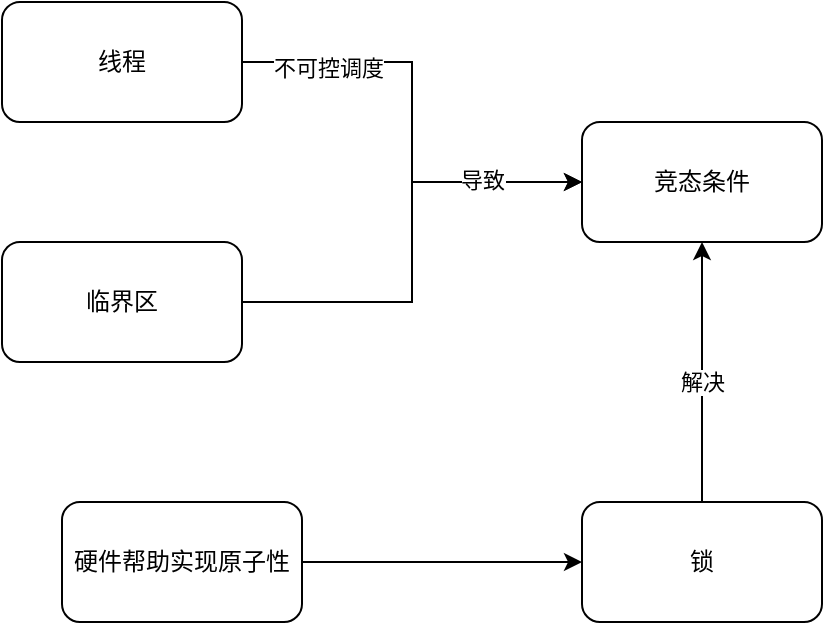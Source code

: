 <mxfile version="26.2.12">
  <diagram name="第 1 页" id="EusF1WJx1OdpRj9fLSZE">
    <mxGraphModel dx="1044" dy="538" grid="1" gridSize="10" guides="1" tooltips="1" connect="1" arrows="1" fold="1" page="1" pageScale="1" pageWidth="827" pageHeight="1169" math="0" shadow="0">
      <root>
        <mxCell id="0" />
        <mxCell id="1" parent="0" />
        <mxCell id="B4I1jJiBlW6cmj81__Au-4" style="edgeStyle=orthogonalEdgeStyle;rounded=0;orthogonalLoop=1;jettySize=auto;html=1;exitX=1;exitY=0.5;exitDx=0;exitDy=0;" edge="1" parent="1" source="B4I1jJiBlW6cmj81__Au-1" target="B4I1jJiBlW6cmj81__Au-2">
          <mxGeometry relative="1" as="geometry" />
        </mxCell>
        <mxCell id="B4I1jJiBlW6cmj81__Au-8" value="不可控调度" style="edgeLabel;html=1;align=center;verticalAlign=middle;resizable=0;points=[];" vertex="1" connectable="0" parent="B4I1jJiBlW6cmj81__Au-4">
          <mxGeometry x="-0.625" y="-3" relative="1" as="geometry">
            <mxPoint as="offset" />
          </mxGeometry>
        </mxCell>
        <mxCell id="B4I1jJiBlW6cmj81__Au-1" value="线程" style="rounded=1;whiteSpace=wrap;html=1;" vertex="1" parent="1">
          <mxGeometry x="100" y="100" width="120" height="60" as="geometry" />
        </mxCell>
        <mxCell id="B4I1jJiBlW6cmj81__Au-2" value="竞态条件" style="rounded=1;whiteSpace=wrap;html=1;" vertex="1" parent="1">
          <mxGeometry x="390" y="160" width="120" height="60" as="geometry" />
        </mxCell>
        <mxCell id="B4I1jJiBlW6cmj81__Au-5" style="edgeStyle=orthogonalEdgeStyle;rounded=0;orthogonalLoop=1;jettySize=auto;html=1;entryX=0;entryY=0.5;entryDx=0;entryDy=0;" edge="1" parent="1" source="B4I1jJiBlW6cmj81__Au-3" target="B4I1jJiBlW6cmj81__Au-2">
          <mxGeometry relative="1" as="geometry" />
        </mxCell>
        <mxCell id="B4I1jJiBlW6cmj81__Au-9" value="导致" style="edgeLabel;html=1;align=center;verticalAlign=middle;resizable=0;points=[];" vertex="1" connectable="0" parent="B4I1jJiBlW6cmj81__Au-5">
          <mxGeometry x="0.56" y="1" relative="1" as="geometry">
            <mxPoint as="offset" />
          </mxGeometry>
        </mxCell>
        <mxCell id="B4I1jJiBlW6cmj81__Au-3" value="临界区" style="rounded=1;whiteSpace=wrap;html=1;" vertex="1" parent="1">
          <mxGeometry x="100" y="220" width="120" height="60" as="geometry" />
        </mxCell>
        <mxCell id="B4I1jJiBlW6cmj81__Au-12" style="edgeStyle=orthogonalEdgeStyle;rounded=0;orthogonalLoop=1;jettySize=auto;html=1;entryX=0.5;entryY=1;entryDx=0;entryDy=0;" edge="1" parent="1" source="B4I1jJiBlW6cmj81__Au-11" target="B4I1jJiBlW6cmj81__Au-2">
          <mxGeometry relative="1" as="geometry" />
        </mxCell>
        <mxCell id="B4I1jJiBlW6cmj81__Au-13" value="解决" style="edgeLabel;html=1;align=center;verticalAlign=middle;resizable=0;points=[];" vertex="1" connectable="0" parent="B4I1jJiBlW6cmj81__Au-12">
          <mxGeometry x="-0.194" relative="1" as="geometry">
            <mxPoint y="-8" as="offset" />
          </mxGeometry>
        </mxCell>
        <mxCell id="B4I1jJiBlW6cmj81__Au-11" value="锁" style="rounded=1;whiteSpace=wrap;html=1;" vertex="1" parent="1">
          <mxGeometry x="390" y="350" width="120" height="60" as="geometry" />
        </mxCell>
        <mxCell id="B4I1jJiBlW6cmj81__Au-15" style="edgeStyle=orthogonalEdgeStyle;rounded=0;orthogonalLoop=1;jettySize=auto;html=1;entryX=0;entryY=0.5;entryDx=0;entryDy=0;" edge="1" parent="1" source="B4I1jJiBlW6cmj81__Au-14" target="B4I1jJiBlW6cmj81__Au-11">
          <mxGeometry relative="1" as="geometry" />
        </mxCell>
        <mxCell id="B4I1jJiBlW6cmj81__Au-14" value="硬件帮助实现原子性" style="rounded=1;whiteSpace=wrap;html=1;" vertex="1" parent="1">
          <mxGeometry x="130" y="350" width="120" height="60" as="geometry" />
        </mxCell>
      </root>
    </mxGraphModel>
  </diagram>
</mxfile>
